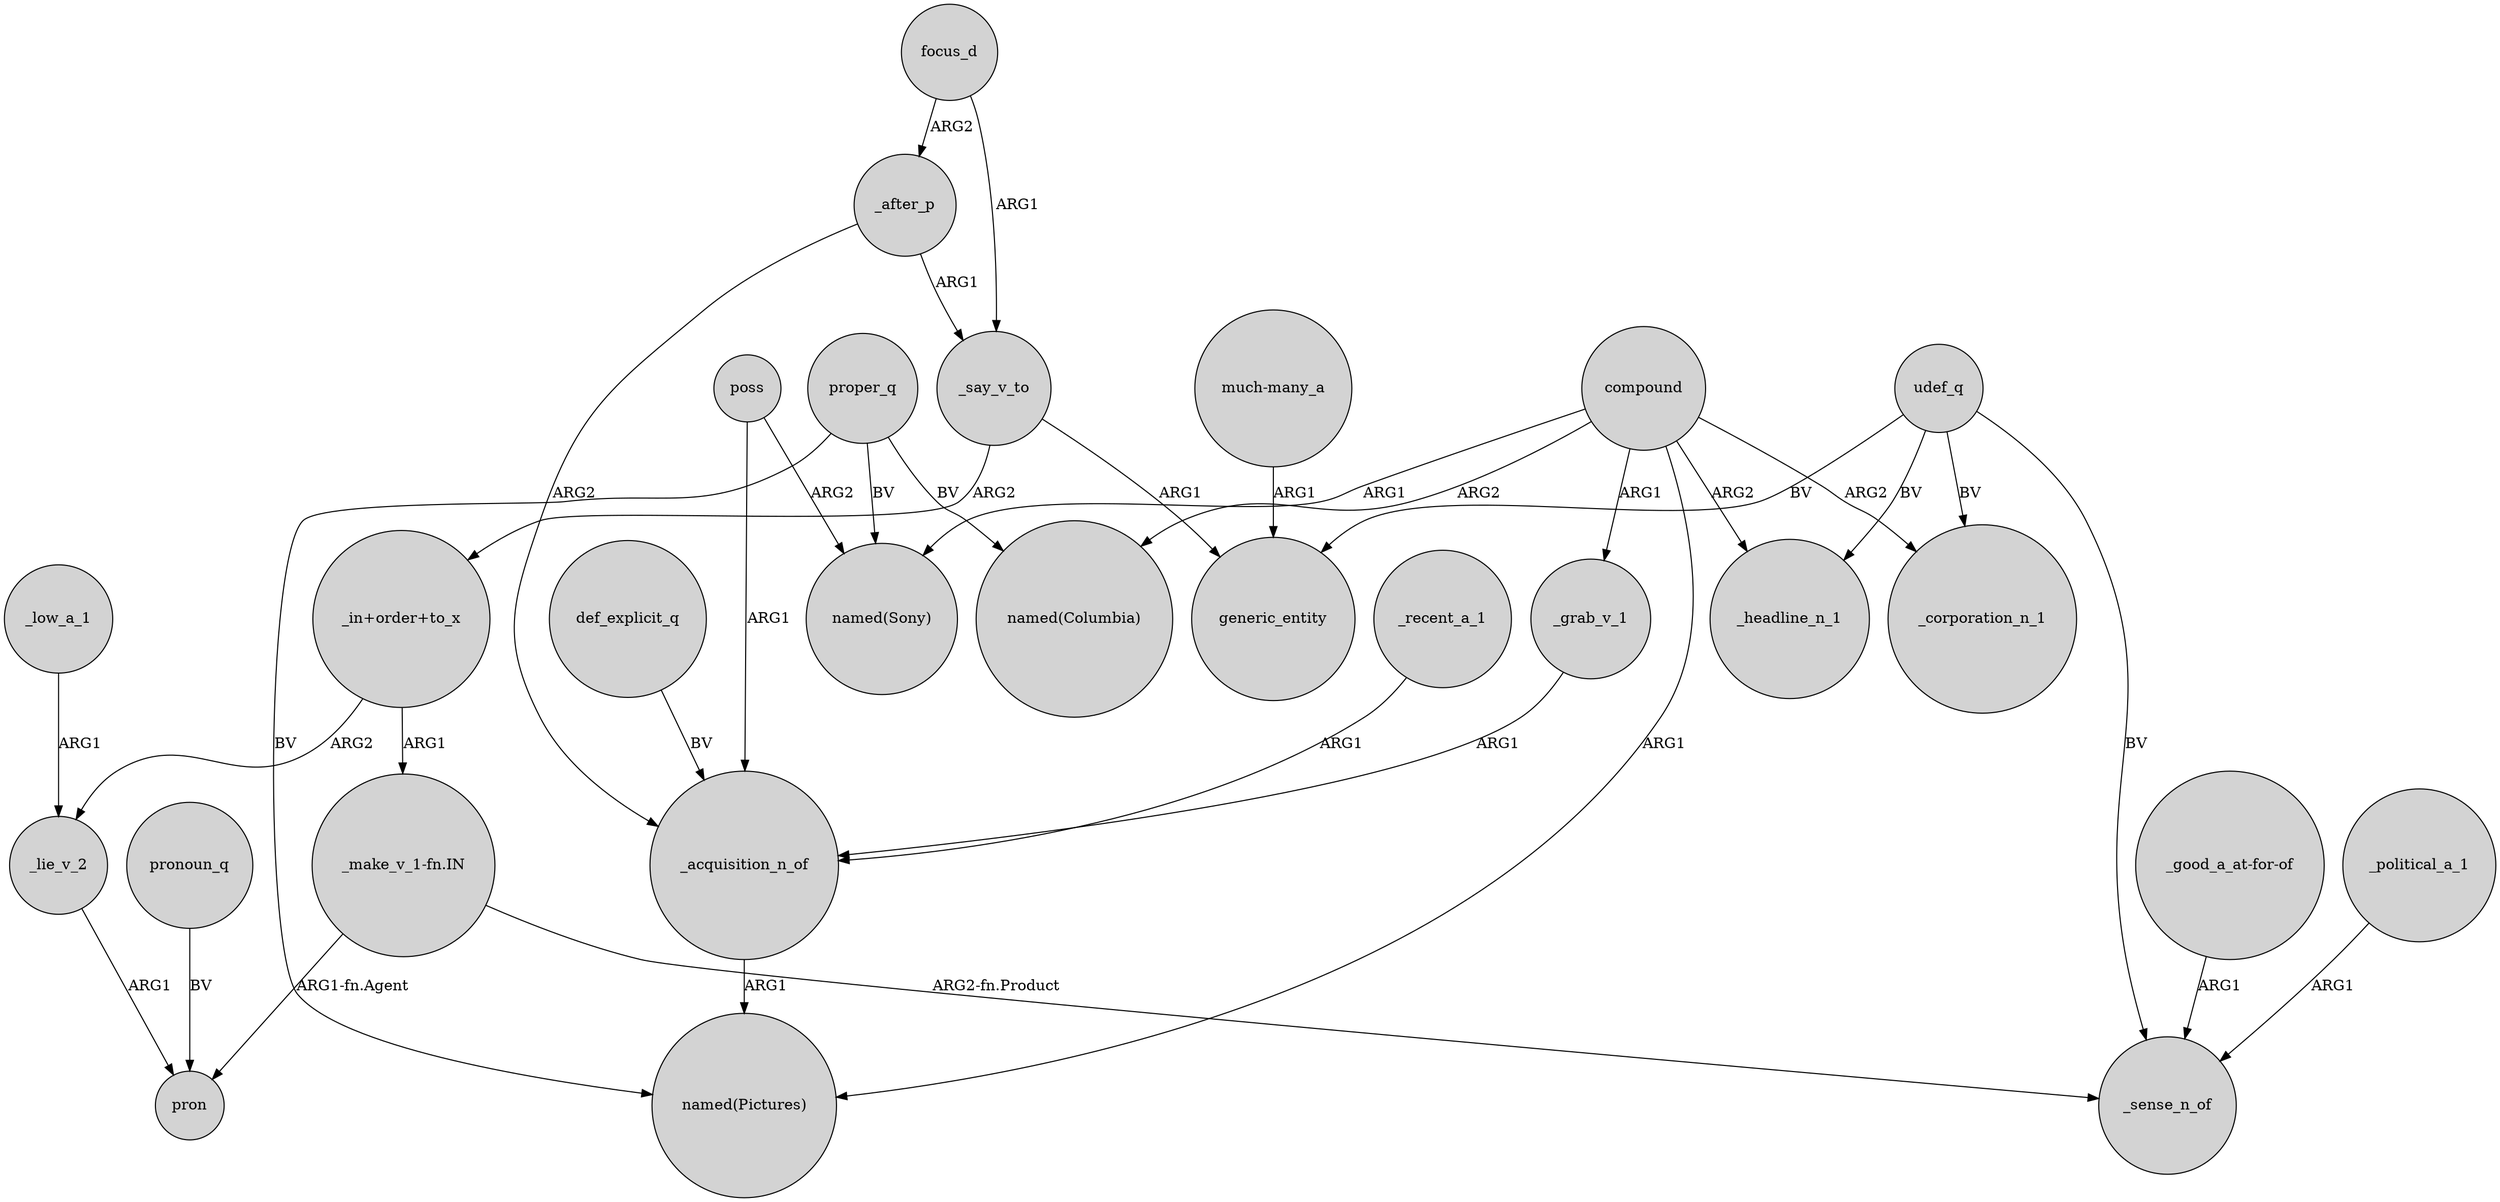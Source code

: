 digraph {
	node [shape=circle style=filled]
	poss -> _acquisition_n_of [label=ARG1]
	udef_q -> generic_entity [label=BV]
	focus_d -> _after_p [label=ARG2]
	_acquisition_n_of -> "named(Pictures)" [label=ARG1]
	_low_a_1 -> _lie_v_2 [label=ARG1]
	"much-many_a" -> generic_entity [label=ARG1]
	compound -> _corporation_n_1 [label=ARG2]
	_say_v_to -> "_in+order+to_x" [label=ARG2]
	"_good_a_at-for-of" -> _sense_n_of [label=ARG1]
	def_explicit_q -> _acquisition_n_of [label=BV]
	_after_p -> _acquisition_n_of [label=ARG2]
	compound -> _grab_v_1 [label=ARG1]
	"_in+order+to_x" -> "_make_v_1-fn.IN" [label=ARG1]
	proper_q -> "named(Sony)" [label=BV]
	poss -> "named(Sony)" [label=ARG2]
	proper_q -> "named(Columbia)" [label=BV]
	udef_q -> _headline_n_1 [label=BV]
	compound -> "named(Pictures)" [label=ARG1]
	udef_q -> _corporation_n_1 [label=BV]
	pronoun_q -> pron [label=BV]
	_grab_v_1 -> _acquisition_n_of [label=ARG1]
	compound -> "named(Columbia)" [label=ARG2]
	_say_v_to -> generic_entity [label=ARG1]
	udef_q -> _sense_n_of [label=BV]
	"_make_v_1-fn.IN" -> pron [label="ARG1-fn.Agent"]
	_lie_v_2 -> pron [label=ARG1]
	"_make_v_1-fn.IN" -> _sense_n_of [label="ARG2-fn.Product"]
	_recent_a_1 -> _acquisition_n_of [label=ARG1]
	_after_p -> _say_v_to [label=ARG1]
	"_in+order+to_x" -> _lie_v_2 [label=ARG2]
	proper_q -> "named(Pictures)" [label=BV]
	compound -> _headline_n_1 [label=ARG2]
	compound -> "named(Sony)" [label=ARG1]
	_political_a_1 -> _sense_n_of [label=ARG1]
	focus_d -> _say_v_to [label=ARG1]
}
